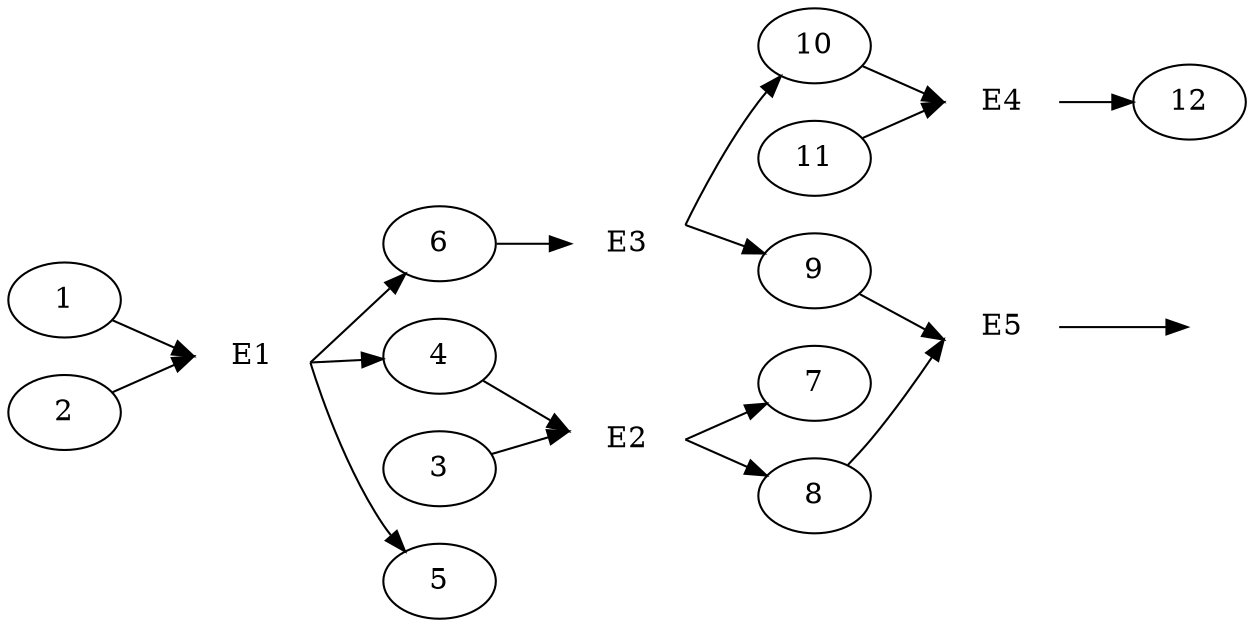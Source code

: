 digraph H {
  rankdir=LR
  /*
  { 1 2 } -> { 4 5 6 } [edgegroup=E1 label=E1]
  { 3 4 } -> { 7 8 } [edgegroup=E2 label=E2]
  { 6 } -> { 9 10 } [edgegroup=E3 label=E3]
  { 10 11 } -> { 12 } [edgegroup=E4 label=E4]
  { 8 9 } -> { invis1 [style=invis shape=point width=0 height=0] } [edgegroup=E5 label=E5] // empty head
  */
  edgegroup1 [label=E1 shape=plaintext]
  edgegroup2 [label=E2 shape=plaintext]
  edgegroup3 [label=E3 shape=plaintext]
  edgegroup4 [label=E4 shape=plaintext]
  edgegroup5 [label=E5 shape=plaintext]
  { 1 2 }   -> edgegroup1 [samehead=edgegroup1]
   edgegroup1 -> { 4 5 6 } [sametail=edgegroup1]
  { 3 4 }   -> edgegroup2 [samehead=edgegroup2]
   edgegroup2 -> { 7 8 } [sametail=edgegroup2]
  { 6 }     -> edgegroup3 [samehead=edgegroup3]
   edgegroup3 -> { 9 10 } [sametail=edgegroup3]
  { 10 11 } -> edgegroup4 [samehead=edgegroup4]
   edgegroup4 -> { 12 } [sametail=edgegroup4]
  { 8 9 }   -> edgegroup5 [samehead=edgegroup5]
   edgegroup5 -> { invis1 [style=invis shape=point width=0 height=0] } [sametail=edgegroup5]
}
